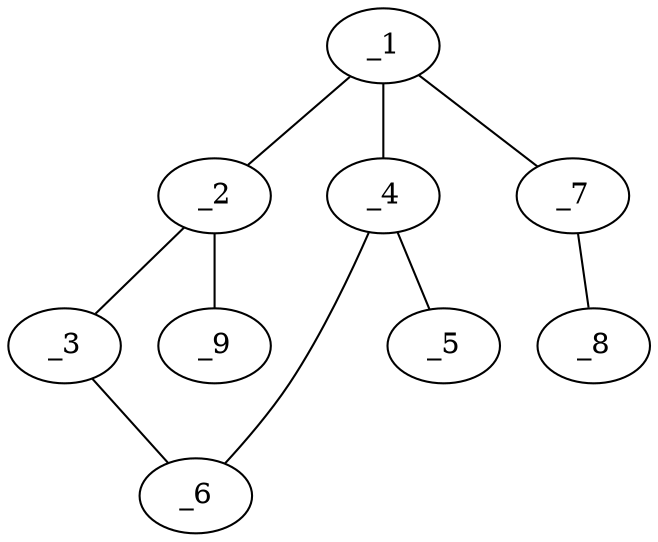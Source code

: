 graph molid674329 {
	_1	 [charge=0,
		chem=4,
		symbol="N  ",
		x="3.7601",
		y="0.0194"];
	_2	 [charge=0,
		chem=1,
		symbol="C  ",
		x="2.9511",
		y="-0.5684"];
	_1 -- _2	 [valence=1];
	_4	 [charge=0,
		chem=1,
		symbol="C  ",
		x="4.5691",
		y="-0.5684"];
	_1 -- _4	 [valence=1];
	_7	 [charge=0,
		chem=4,
		symbol="N  ",
		x="3.7601",
		y="1.0194"];
	_1 -- _7	 [valence=1];
	_3	 [charge=0,
		chem=4,
		symbol="N  ",
		x="3.2601",
		y="-1.5194"];
	_2 -- _3	 [valence=2];
	_9	 [charge=0,
		chem=1,
		symbol="C  ",
		x=2,
		y="-0.2593"];
	_2 -- _9	 [valence=1];
	_6	 [charge=0,
		chem=4,
		symbol="N  ",
		x="4.2601",
		y="-1.5194"];
	_3 -- _6	 [valence=1];
	_5	 [charge=0,
		chem=2,
		symbol="O  ",
		x="5.5201",
		y="-0.2594"];
	_4 -- _5	 [valence=2];
	_4 -- _6	 [valence=1];
	_8	 [charge=0,
		chem=1,
		symbol="C  ",
		x="4.6261",
		y="1.5194"];
	_7 -- _8	 [valence=1];
}
